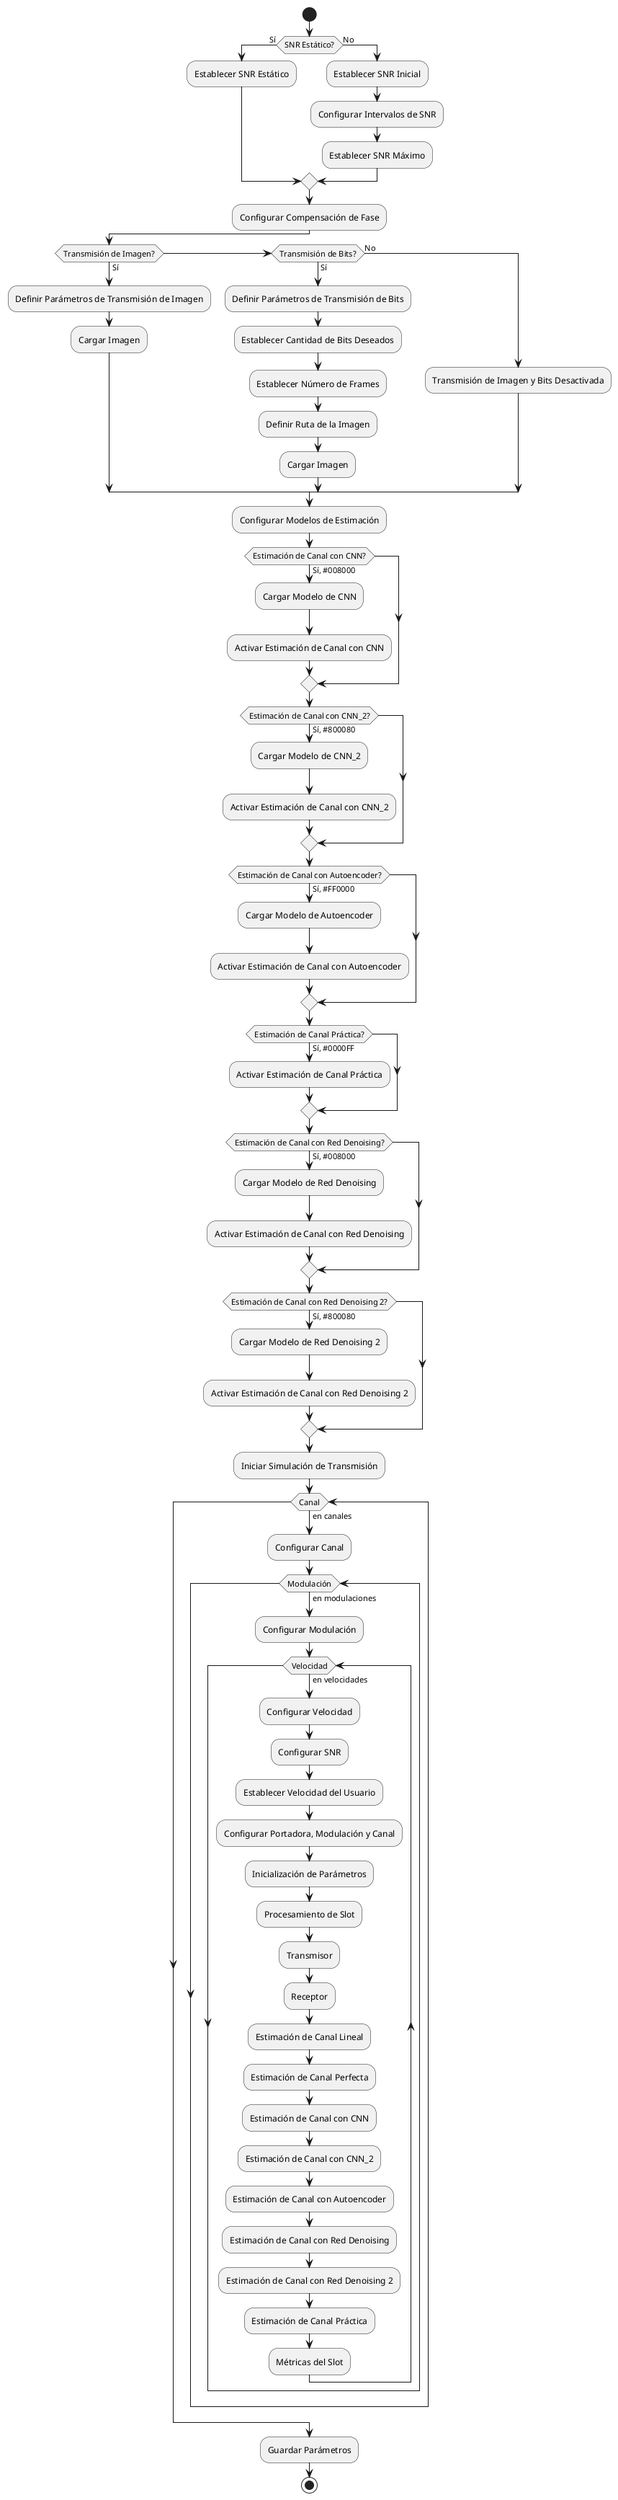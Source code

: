 @startuml
start

if (SNR Estático?) then (Sí)
  :Establecer SNR Estático;
else (No)
  :Establecer SNR Inicial;
  :Configurar Intervalos de SNR;
  :Establecer SNR Máximo;
endif

:Configurar Compensación de Fase;

if (Transmisión de Imagen?) then (Sí)
  :Definir Parámetros de Transmisión de Imagen;
  :Cargar Imagen;
elseif (Transmisión de Bits?) then (Sí)
  :Definir Parámetros de Transmisión de Bits;
  :Establecer Cantidad de Bits Deseados;
  :Establecer Número de Frames;
  :Definir Ruta de la Imagen;
  :Cargar Imagen;
else (No)
  :Transmisión de Imagen y Bits Desactivada;
endif

:Configurar Modelos de Estimación;

if (Estimación de Canal con CNN?) then (Sí, #008000)
  :Cargar Modelo de CNN;
  :Activar Estimación de Canal con CNN;
endif

if (Estimación de Canal con CNN_2?) then (Sí, #800080)
  :Cargar Modelo de CNN_2;
  :Activar Estimación de Canal con CNN_2;
endif

if (Estimación de Canal con Autoencoder?) then (Sí, #FF0000)
  :Cargar Modelo de Autoencoder;
  :Activar Estimación de Canal con Autoencoder;
endif

if (Estimación de Canal Práctica?) then (Sí, #0000FF)
  :Activar Estimación de Canal Práctica;
endif

if (Estimación de Canal con Red Denoising?) then (Sí, #008000)
  :Cargar Modelo de Red Denoising;
  :Activar Estimación de Canal con Red Denoising;
endif

if (Estimación de Canal con Red Denoising 2?) then (Sí, #800080)
  :Cargar Modelo de Red Denoising 2;
  :Activar Estimación de Canal con Red Denoising 2;
endif

:Iniciar Simulación de Transmisión;

while (Canal) is (en canales)
  :Configurar Canal;
  while (Modulación) is (en modulaciones)
    :Configurar Modulación;
    while (Velocidad) is (en velocidades)
      :Configurar Velocidad;
      :Configurar SNR;
      :Establecer Velocidad del Usuario;
      :Configurar Portadora, Modulación y Canal;
      :Inicialización de Parámetros;
      :Procesamiento de Slot;
      :Transmisor;
      :Receptor;
      :Estimación de Canal Lineal;
      :Estimación de Canal Perfecta;
      :Estimación de Canal con CNN;
      :Estimación de Canal con CNN_2;
      :Estimación de Canal con Autoencoder;
      :Estimación de Canal con Red Denoising;
      :Estimación de Canal con Red Denoising 2;
      :Estimación de Canal Práctica;
      :Métricas del Slot;
    endwhile
  endwhile
endwhile

:Guardar Parámetros;

stop
@enduml
